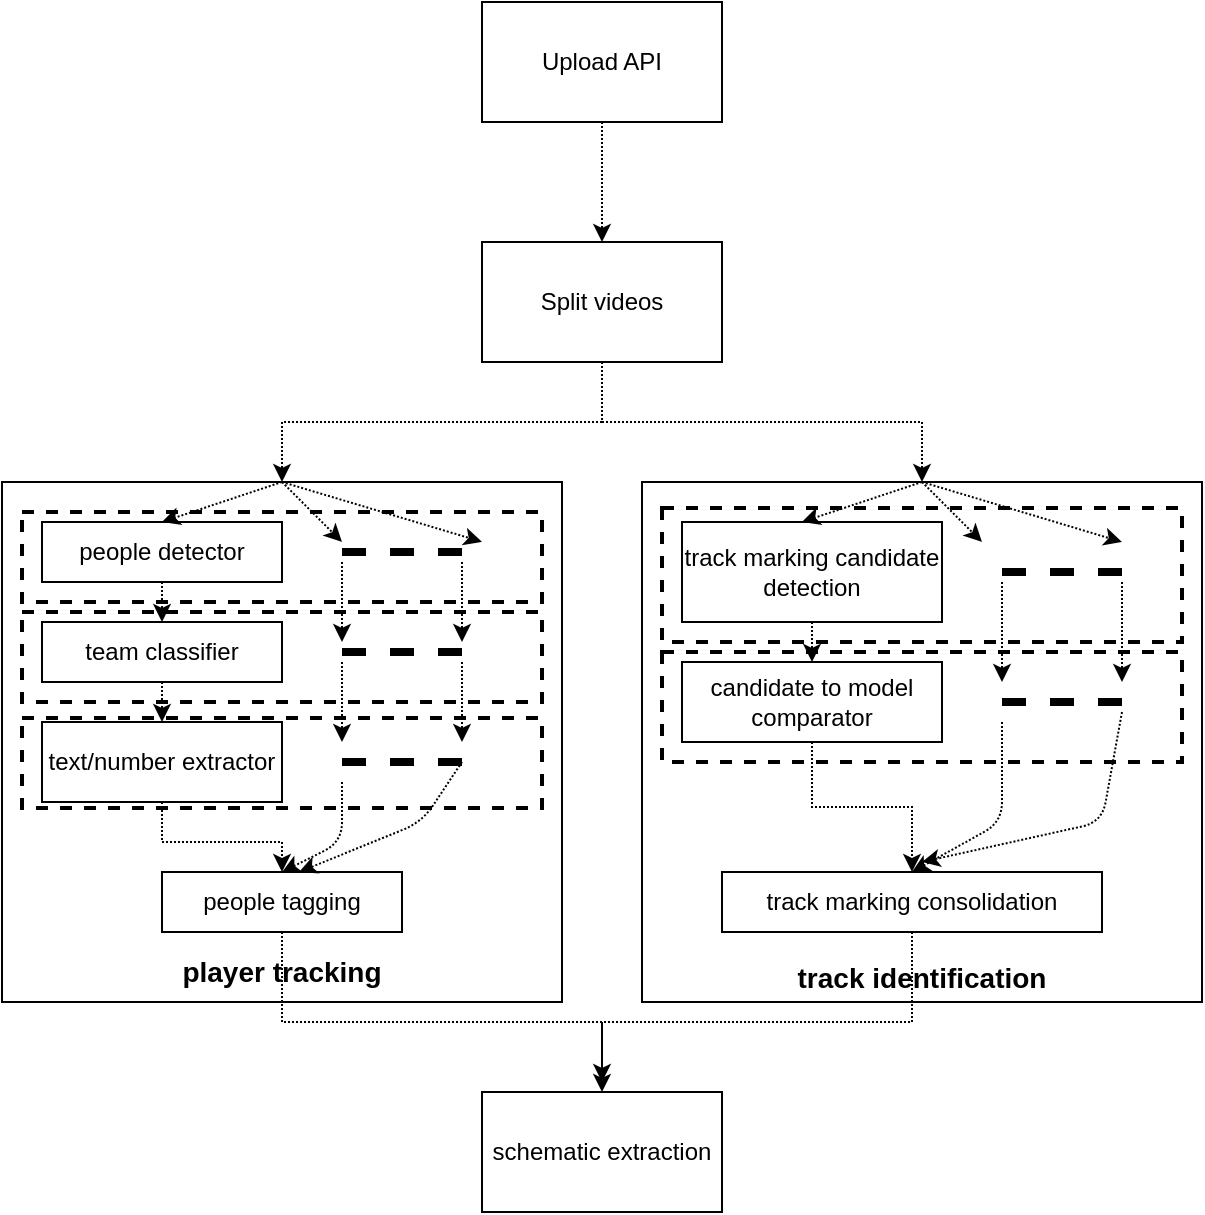 <mxGraphModel dx="909" dy="736" grid="1" gridSize="10" guides="1" tooltips="1" connect="1" arrows="1" fold="1" page="1" pageScale="1" pageWidth="827" pageHeight="1169" background="#ffffff"><root><mxCell id="0"/><mxCell id="1" parent="0"/><mxCell id="21" style="edgeStyle=orthogonalEdgeStyle;rounded=0;html=1;entryX=0.5;entryY=0;dashed=1;jettySize=auto;orthogonalLoop=1;strokeWidth=1;dashPattern=1 1;" parent="1" source="2" target="3" edge="1"><mxGeometry relative="1" as="geometry"/></mxCell><mxCell id="2" value="Upload API" style="rounded=0;whiteSpace=wrap;html=1;" parent="1" vertex="1"><mxGeometry x="320" y="40" width="120" height="60" as="geometry"/></mxCell><mxCell id="22" style="edgeStyle=orthogonalEdgeStyle;rounded=0;html=1;exitX=0.5;exitY=1;entryX=0.5;entryY=0;dashed=1;jettySize=auto;orthogonalLoop=1;strokeWidth=1;dashPattern=1 1;" parent="1" source="3" target="4" edge="1"><mxGeometry relative="1" as="geometry"/></mxCell><mxCell id="31" style="edgeStyle=orthogonalEdgeStyle;rounded=0;html=1;exitX=0.5;exitY=1;entryX=0.5;entryY=0;dashed=1;dashPattern=1 1;jettySize=auto;orthogonalLoop=1;strokeWidth=1;" parent="1" source="3" target="5" edge="1"><mxGeometry relative="1" as="geometry"/></mxCell><mxCell id="3" value="&lt;div&gt;Split videos&lt;/div&gt;" style="rounded=0;whiteSpace=wrap;html=1;" parent="1" vertex="1"><mxGeometry x="320" y="160" width="120" height="60" as="geometry"/></mxCell><mxCell id="4" value="&lt;div&gt;&lt;br&gt;&lt;/div&gt;&lt;div&gt;&lt;br&gt;&lt;/div&gt;&lt;div&gt;&lt;br&gt;&lt;/div&gt;&lt;div&gt;&lt;br&gt;&lt;/div&gt;&lt;div&gt;&lt;br&gt;&lt;/div&gt;&lt;div&gt;&lt;br&gt;&lt;/div&gt;&lt;div&gt;&lt;br&gt;&lt;/div&gt;&lt;div&gt;&lt;br&gt;&lt;/div&gt;&lt;div&gt;&lt;br&gt;&lt;/div&gt;&lt;div&gt;&lt;br&gt;&lt;/div&gt;&lt;div&gt;&lt;br&gt;&lt;/div&gt;&lt;div&gt;&lt;br&gt;&lt;/div&gt;&lt;div&gt;&lt;br&gt;&lt;/div&gt;&lt;div&gt;&lt;br&gt;&lt;/div&gt;&lt;div&gt;&lt;br&gt;&lt;/div&gt;&lt;div&gt;&lt;br&gt;&lt;/div&gt;&lt;div style=&quot;font-size: 14px&quot; align=&quot;left&quot;&gt;&lt;b&gt;player tracking&lt;/b&gt;&lt;/div&gt;" style="rounded=0;whiteSpace=wrap;html=1;" parent="1" vertex="1"><mxGeometry x="80" y="280" width="280" height="260" as="geometry"/></mxCell><mxCell id="5" value="&lt;div style=&quot;font-size: 14px&quot; align=&quot;right&quot;&gt;&lt;b&gt;&lt;font style=&quot;font-size: 14px&quot;&gt;&lt;br&gt;&lt;/font&gt;&lt;/b&gt;&lt;/div&gt;&lt;div style=&quot;font-size: 14px&quot; align=&quot;right&quot;&gt;&lt;b&gt;&lt;font style=&quot;font-size: 14px&quot;&gt;&lt;br&gt;&lt;/font&gt;&lt;/b&gt;&lt;/div&gt;&lt;div style=&quot;font-size: 14px&quot; align=&quot;right&quot;&gt;&lt;b&gt;&lt;font style=&quot;font-size: 14px&quot;&gt;&lt;br&gt;&lt;/font&gt;&lt;/b&gt;&lt;/div&gt;&lt;div style=&quot;font-size: 14px&quot; align=&quot;right&quot;&gt;&lt;b&gt;&lt;font style=&quot;font-size: 14px&quot;&gt;&lt;br&gt;&lt;/font&gt;&lt;/b&gt;&lt;/div&gt;&lt;div style=&quot;font-size: 14px&quot; align=&quot;right&quot;&gt;&lt;b&gt;&lt;font style=&quot;font-size: 14px&quot;&gt;&lt;br&gt;&lt;/font&gt;&lt;/b&gt;&lt;/div&gt;&lt;div style=&quot;font-size: 14px&quot; align=&quot;right&quot;&gt;&lt;b&gt;&lt;font style=&quot;font-size: 14px&quot;&gt;&lt;br&gt;&lt;/font&gt;&lt;/b&gt;&lt;/div&gt;&lt;div style=&quot;font-size: 14px&quot; align=&quot;right&quot;&gt;&lt;b&gt;&lt;font style=&quot;font-size: 14px&quot;&gt;&lt;br&gt;&lt;/font&gt;&lt;/b&gt;&lt;/div&gt;&lt;div style=&quot;font-size: 14px&quot; align=&quot;right&quot;&gt;&lt;b&gt;&lt;font style=&quot;font-size: 14px&quot;&gt;&lt;br&gt;&lt;/font&gt;&lt;/b&gt;&lt;/div&gt;&lt;div style=&quot;font-size: 14px&quot; align=&quot;right&quot;&gt;&lt;b&gt;&lt;font style=&quot;font-size: 14px&quot;&gt;&lt;br&gt;&lt;/font&gt;&lt;/b&gt;&lt;/div&gt;&lt;div style=&quot;font-size: 14px&quot; align=&quot;right&quot;&gt;&lt;b&gt;&lt;font style=&quot;font-size: 14px&quot;&gt;&lt;br&gt;&lt;/font&gt;&lt;/b&gt;&lt;/div&gt;&lt;div style=&quot;font-size: 14px&quot; align=&quot;right&quot;&gt;&lt;b&gt;&lt;font style=&quot;font-size: 14px&quot;&gt;&lt;br&gt;&lt;/font&gt;&lt;/b&gt;&lt;/div&gt;&lt;div style=&quot;font-size: 14px&quot; align=&quot;right&quot;&gt;&lt;b&gt;&lt;font style=&quot;font-size: 14px&quot;&gt;&lt;br&gt;&lt;/font&gt;&lt;/b&gt;&lt;/div&gt;&lt;div style=&quot;font-size: 14px&quot; align=&quot;right&quot;&gt;&lt;b&gt;&lt;font style=&quot;font-size: 14px&quot;&gt;&lt;br&gt;&lt;/font&gt;&lt;/b&gt;&lt;/div&gt;&lt;div style=&quot;font-size: 14px&quot; align=&quot;right&quot;&gt;&lt;b&gt;&lt;font style=&quot;font-size: 14px&quot;&gt;&lt;br&gt;&lt;/font&gt;&lt;/b&gt;&lt;/div&gt;&lt;div style=&quot;font-size: 14px&quot; align=&quot;right&quot;&gt;&lt;b&gt;&lt;font style=&quot;font-size: 14px&quot;&gt;track identification&lt;/font&gt;&lt;/b&gt;&lt;/div&gt;" style="rounded=0;whiteSpace=wrap;html=1;" parent="1" vertex="1"><mxGeometry x="400" y="280" width="280" height="260" as="geometry"/></mxCell><mxCell id="8" value="&lt;div&gt;schematic extraction&lt;/div&gt;" style="rounded=0;whiteSpace=wrap;html=1;" parent="1" vertex="1"><mxGeometry x="320" y="585" width="120" height="60" as="geometry"/></mxCell><mxCell id="24" style="edgeStyle=orthogonalEdgeStyle;rounded=0;html=1;exitX=0.5;exitY=1;entryX=0.5;entryY=0;dashed=1;dashPattern=1 1;jettySize=auto;orthogonalLoop=1;strokeWidth=1;" parent="1" source="9" target="10" edge="1"><mxGeometry relative="1" as="geometry"/></mxCell><mxCell id="9" value="people detector" style="rounded=0;whiteSpace=wrap;html=1;" parent="1" vertex="1"><mxGeometry x="100" y="300" width="120" height="30" as="geometry"/></mxCell><mxCell id="25" style="edgeStyle=orthogonalEdgeStyle;rounded=0;html=1;exitX=0.5;exitY=1;entryX=0.5;entryY=0;dashed=1;dashPattern=1 1;jettySize=auto;orthogonalLoop=1;strokeWidth=1;" parent="1" source="10" target="11" edge="1"><mxGeometry relative="1" as="geometry"/></mxCell><mxCell id="10" value="team classifier" style="rounded=0;whiteSpace=wrap;html=1;" parent="1" vertex="1"><mxGeometry x="100" y="350" width="120" height="30" as="geometry"/></mxCell><mxCell id="26" style="edgeStyle=orthogonalEdgeStyle;rounded=0;html=1;exitX=0.5;exitY=1;entryX=0.5;entryY=0;dashed=1;dashPattern=1 1;jettySize=auto;orthogonalLoop=1;strokeWidth=1;" parent="1" source="11" target="12" edge="1"><mxGeometry relative="1" as="geometry"/></mxCell><mxCell id="11" value="text/number extractor" style="rounded=0;whiteSpace=wrap;html=1;" parent="1" vertex="1"><mxGeometry x="100" y="400" width="120" height="40" as="geometry"/></mxCell><mxCell id="29" style="edgeStyle=orthogonalEdgeStyle;rounded=0;html=1;exitX=0.5;exitY=1;entryX=0.5;entryY=0;dashed=1;dashPattern=1 1;jettySize=auto;orthogonalLoop=1;strokeWidth=1;" parent="1" source="12" target="8" edge="1"><mxGeometry relative="1" as="geometry"><Array as="points"><mxPoint x="220" y="550"/><mxPoint x="380" y="550"/></Array></mxGeometry></mxCell><mxCell id="12" value="&lt;div&gt;people tagging&lt;/div&gt;" style="rounded=0;whiteSpace=wrap;html=1;" parent="1" vertex="1"><mxGeometry x="160" y="475" width="120" height="30" as="geometry"/></mxCell><mxCell id="27" style="edgeStyle=orthogonalEdgeStyle;rounded=0;html=1;exitX=0.5;exitY=1;entryX=0.5;entryY=0;dashed=1;dashPattern=1 1;jettySize=auto;orthogonalLoop=1;strokeWidth=1;" parent="1" source="13" target="17" edge="1"><mxGeometry relative="1" as="geometry"/></mxCell><mxCell id="13" value="track marking candidate detection" style="rounded=0;whiteSpace=wrap;html=1;" parent="1" vertex="1"><mxGeometry x="420" y="300" width="130" height="50" as="geometry"/></mxCell><mxCell id="14" value="" style="endArrow=none;dashed=1;html=1;strokeWidth=4;" parent="1" edge="1"><mxGeometry width="50" height="50" relative="1" as="geometry"><mxPoint x="250" y="315" as="sourcePoint"/><mxPoint x="310" y="315" as="targetPoint"/></mxGeometry></mxCell><mxCell id="15" value="" style="endArrow=none;dashed=1;html=1;strokeWidth=4;" parent="1" edge="1"><mxGeometry width="50" height="50" relative="1" as="geometry"><mxPoint x="250" y="365" as="sourcePoint"/><mxPoint x="310" y="365" as="targetPoint"/></mxGeometry></mxCell><mxCell id="16" value="" style="endArrow=none;dashed=1;html=1;strokeWidth=4;" parent="1" edge="1"><mxGeometry width="50" height="50" relative="1" as="geometry"><mxPoint x="250" y="420" as="sourcePoint"/><mxPoint x="310" y="420" as="targetPoint"/></mxGeometry></mxCell><mxCell id="28" style="edgeStyle=orthogonalEdgeStyle;rounded=0;html=1;exitX=0.5;exitY=1;dashed=1;dashPattern=1 1;jettySize=auto;orthogonalLoop=1;strokeWidth=1;" parent="1" source="17" target="20" edge="1"><mxGeometry relative="1" as="geometry"/></mxCell><mxCell id="17" value="candidate to model comparator" style="rounded=0;whiteSpace=wrap;html=1;" parent="1" vertex="1"><mxGeometry x="420" y="370" width="130" height="40" as="geometry"/></mxCell><mxCell id="18" value="" style="endArrow=none;dashed=1;html=1;strokeWidth=4;" parent="1" edge="1"><mxGeometry width="50" height="50" relative="1" as="geometry"><mxPoint x="580" y="325" as="sourcePoint"/><mxPoint x="640" y="325" as="targetPoint"/></mxGeometry></mxCell><mxCell id="19" value="" style="endArrow=none;dashed=1;html=1;strokeWidth=4;" parent="1" edge="1"><mxGeometry width="50" height="50" relative="1" as="geometry"><mxPoint x="580" y="390" as="sourcePoint"/><mxPoint x="640" y="390" as="targetPoint"/></mxGeometry></mxCell><mxCell id="30" style="edgeStyle=orthogonalEdgeStyle;rounded=0;html=1;exitX=0.5;exitY=1;dashed=1;dashPattern=1 1;jettySize=auto;orthogonalLoop=1;strokeWidth=1;" parent="1" source="20" edge="1"><mxGeometry relative="1" as="geometry"><mxPoint x="380" y="580" as="targetPoint"/><Array as="points"><mxPoint x="535" y="550"/><mxPoint x="380" y="550"/></Array></mxGeometry></mxCell><mxCell id="20" value="track marking consolidation" style="rounded=0;whiteSpace=wrap;html=1;" parent="1" vertex="1"><mxGeometry x="440" y="475" width="190" height="30" as="geometry"/></mxCell><mxCell id="32" value="" style="endArrow=classic;html=1;dashed=1;dashPattern=1 1;strokeWidth=1;exitX=0.5;exitY=0;entryX=0.5;entryY=0;" parent="1" source="4" target="9" edge="1"><mxGeometry width="50" height="50" relative="1" as="geometry"><mxPoint x="80" y="720" as="sourcePoint"/><mxPoint x="80" y="660" as="targetPoint"/></mxGeometry></mxCell><mxCell id="33" value="" style="endArrow=classic;html=1;dashed=1;dashPattern=1 1;strokeWidth=1;entryX=0.857;entryY=0.115;entryPerimeter=0;" parent="1" target="4" edge="1"><mxGeometry width="50" height="50" relative="1" as="geometry"><mxPoint x="220" y="280" as="sourcePoint"/><mxPoint x="280" y="310" as="targetPoint"/></mxGeometry></mxCell><mxCell id="34" value="" style="endArrow=classic;html=1;dashed=1;dashPattern=1 1;strokeWidth=1;" parent="1" edge="1"><mxGeometry width="50" height="50" relative="1" as="geometry"><mxPoint x="220" y="280" as="sourcePoint"/><mxPoint x="250" y="310" as="targetPoint"/></mxGeometry></mxCell><mxCell id="35" value="" style="endArrow=classic;html=1;dashed=1;dashPattern=1 1;strokeWidth=1;" parent="1" edge="1"><mxGeometry width="50" height="50" relative="1" as="geometry"><mxPoint x="250" y="320" as="sourcePoint"/><mxPoint x="250" y="360" as="targetPoint"/></mxGeometry></mxCell><mxCell id="37" value="" style="endArrow=classic;html=1;dashed=1;dashPattern=1 1;strokeWidth=1;" parent="1" edge="1"><mxGeometry width="50" height="50" relative="1" as="geometry"><mxPoint x="310" y="320" as="sourcePoint"/><mxPoint x="310" y="360" as="targetPoint"/></mxGeometry></mxCell><mxCell id="38" value="" style="endArrow=classic;html=1;dashed=1;dashPattern=1 1;strokeWidth=1;" parent="1" edge="1"><mxGeometry width="50" height="50" relative="1" as="geometry"><mxPoint x="250" y="370" as="sourcePoint"/><mxPoint x="250" y="410" as="targetPoint"/></mxGeometry></mxCell><mxCell id="40" value="" style="endArrow=classic;html=1;dashed=1;dashPattern=1 1;strokeWidth=1;" parent="1" edge="1"><mxGeometry width="50" height="50" relative="1" as="geometry"><mxPoint x="310" y="370" as="sourcePoint"/><mxPoint x="310" y="410" as="targetPoint"/></mxGeometry></mxCell><mxCell id="41" value="" style="endArrow=classic;html=1;dashed=1;dashPattern=1 1;strokeWidth=1;entryX=0.5;entryY=0;" parent="1" target="12" edge="1"><mxGeometry width="50" height="50" relative="1" as="geometry"><mxPoint x="250" y="430" as="sourcePoint"/><mxPoint x="240" y="470" as="targetPoint"/><Array as="points"><mxPoint x="250" y="460"/></Array></mxGeometry></mxCell><mxCell id="42" value="" style="endArrow=classic;html=1;dashed=1;dashPattern=1 1;strokeWidth=1;entryX=0.571;entryY=0;entryPerimeter=0;" parent="1" target="12" edge="1"><mxGeometry width="50" height="50" relative="1" as="geometry"><mxPoint x="310" y="420" as="sourcePoint"/><mxPoint x="310" y="460" as="targetPoint"/><Array as="points"><mxPoint x="290" y="450"/></Array></mxGeometry></mxCell><mxCell id="43" value="" style="endArrow=classic;html=1;dashed=1;dashPattern=1 1;strokeWidth=1;exitX=0.5;exitY=0;entryX=0.5;entryY=0;" parent="1" edge="1"><mxGeometry width="50" height="50" relative="1" as="geometry"><mxPoint x="540" y="280" as="sourcePoint"/><mxPoint x="480" y="300" as="targetPoint"/></mxGeometry></mxCell><mxCell id="52" value="" style="endArrow=classic;html=1;dashed=1;dashPattern=1 1;strokeWidth=1;" parent="1" edge="1"><mxGeometry width="50" height="50" relative="1" as="geometry"><mxPoint x="540" y="280" as="sourcePoint"/><mxPoint x="570" y="310" as="targetPoint"/></mxGeometry></mxCell><mxCell id="53" value="" style="endArrow=classic;html=1;dashed=1;dashPattern=1 1;strokeWidth=1;entryX=0.857;entryY=0.115;entryPerimeter=0;" parent="1" edge="1"><mxGeometry width="50" height="50" relative="1" as="geometry"><mxPoint x="540" y="280" as="sourcePoint"/><mxPoint x="640" y="310" as="targetPoint"/></mxGeometry></mxCell><mxCell id="54" value="" style="endArrow=classic;html=1;dashed=1;dashPattern=1 1;strokeWidth=1;" parent="1" edge="1"><mxGeometry width="50" height="50" relative="1" as="geometry"><mxPoint x="580" y="330" as="sourcePoint"/><mxPoint x="580" y="380" as="targetPoint"/></mxGeometry></mxCell><mxCell id="55" value="" style="endArrow=classic;html=1;dashed=1;dashPattern=1 1;strokeWidth=1;" parent="1" edge="1"><mxGeometry width="50" height="50" relative="1" as="geometry"><mxPoint x="640" y="330" as="sourcePoint"/><mxPoint x="640" y="380" as="targetPoint"/></mxGeometry></mxCell><mxCell id="56" value="" style="endArrow=classic;html=1;dashed=1;dashPattern=1 1;strokeWidth=1;entryX=0.5;entryY=0;" parent="1" target="20" edge="1"><mxGeometry width="50" height="50" relative="1" as="geometry"><mxPoint x="580" y="400" as="sourcePoint"/><mxPoint x="580" y="450" as="targetPoint"/><Array as="points"><mxPoint x="580" y="450"/></Array></mxGeometry></mxCell><mxCell id="57" value="" style="endArrow=classic;html=1;dashed=1;dashPattern=1 1;strokeWidth=1;" parent="1" edge="1"><mxGeometry width="50" height="50" relative="1" as="geometry"><mxPoint x="640" y="395" as="sourcePoint"/><mxPoint x="540" y="470" as="targetPoint"/><Array as="points"><mxPoint x="630" y="450"/></Array></mxGeometry></mxCell><mxCell id="58" value="" style="rounded=0;whiteSpace=wrap;html=1;fillColor=none;dashed=1;strokeWidth=2;" parent="1" vertex="1"><mxGeometry x="90" y="295" width="260" height="45" as="geometry"/></mxCell><mxCell id="60" value="" style="rounded=0;whiteSpace=wrap;html=1;fillColor=none;dashed=1;strokeWidth=2;" parent="1" vertex="1"><mxGeometry x="90" y="345" width="260" height="45" as="geometry"/></mxCell><mxCell id="61" value="" style="rounded=0;whiteSpace=wrap;html=1;fillColor=none;dashed=1;strokeWidth=2;" parent="1" vertex="1"><mxGeometry x="90" y="398" width="260" height="45" as="geometry"/></mxCell><mxCell id="62" value="" style="rounded=0;whiteSpace=wrap;html=1;fillColor=none;dashed=1;strokeWidth=2;" parent="1" vertex="1"><mxGeometry x="410" y="293" width="260" height="67" as="geometry"/></mxCell><mxCell id="64" value="" style="rounded=0;whiteSpace=wrap;html=1;fillColor=none;dashed=1;strokeWidth=2;" parent="1" vertex="1"><mxGeometry x="410" y="365" width="260" height="55" as="geometry"/></mxCell></root></mxGraphModel>